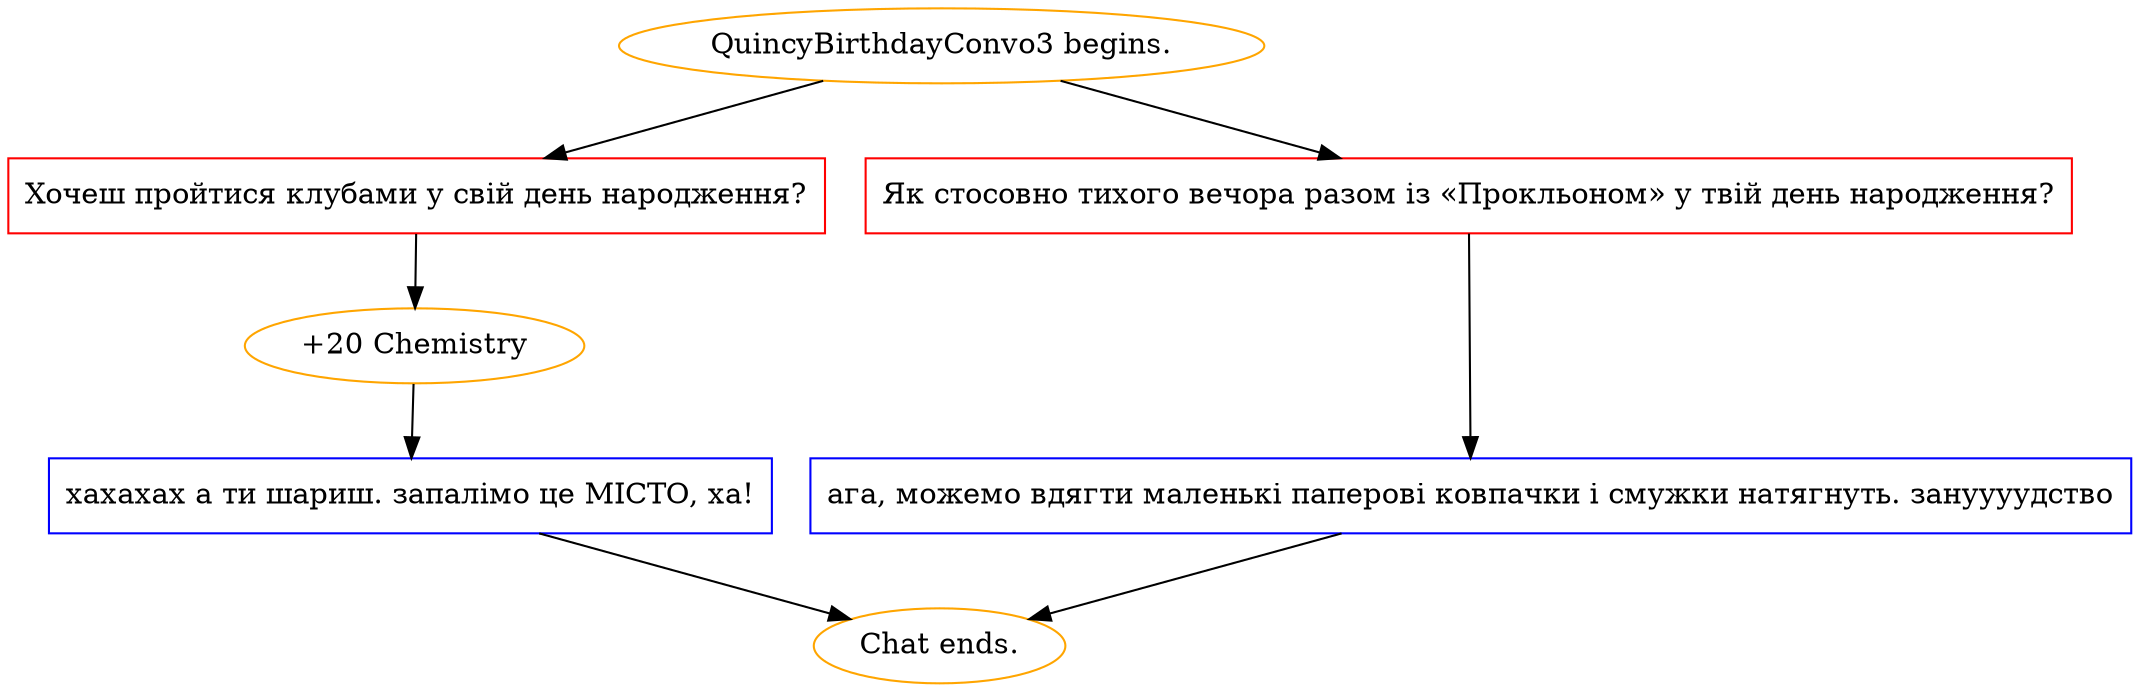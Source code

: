 digraph {
	"QuincyBirthdayConvo3 begins." [color=orange];
		"QuincyBirthdayConvo3 begins." -> j540203761;
		"QuincyBirthdayConvo3 begins." -> j4180619701;
	j540203761 [label="Хочеш пройтися клубами у свій день народження?",shape=box,color=red];
		j540203761 -> j4251991719;
	j4180619701 [label="Як стосовно тихого вечора разом із «Прокльоном» у твій день народження?",shape=box,color=red];
		j4180619701 -> j3538238062;
	j4251991719 [label="+20 Chemistry",color=orange];
		j4251991719 -> j3542036499;
	j3538238062 [label="ага, можемо вдягти маленькі паперові ковпачки і смужки натягнуть. зануууудство",shape=box,color=blue];
		j3538238062 -> "Chat ends.";
	j3542036499 [label="хахахах а ти шариш. запалімо це МІСТО, ха!",shape=box,color=blue];
		j3542036499 -> "Chat ends.";
	"Chat ends." [color=orange];
}